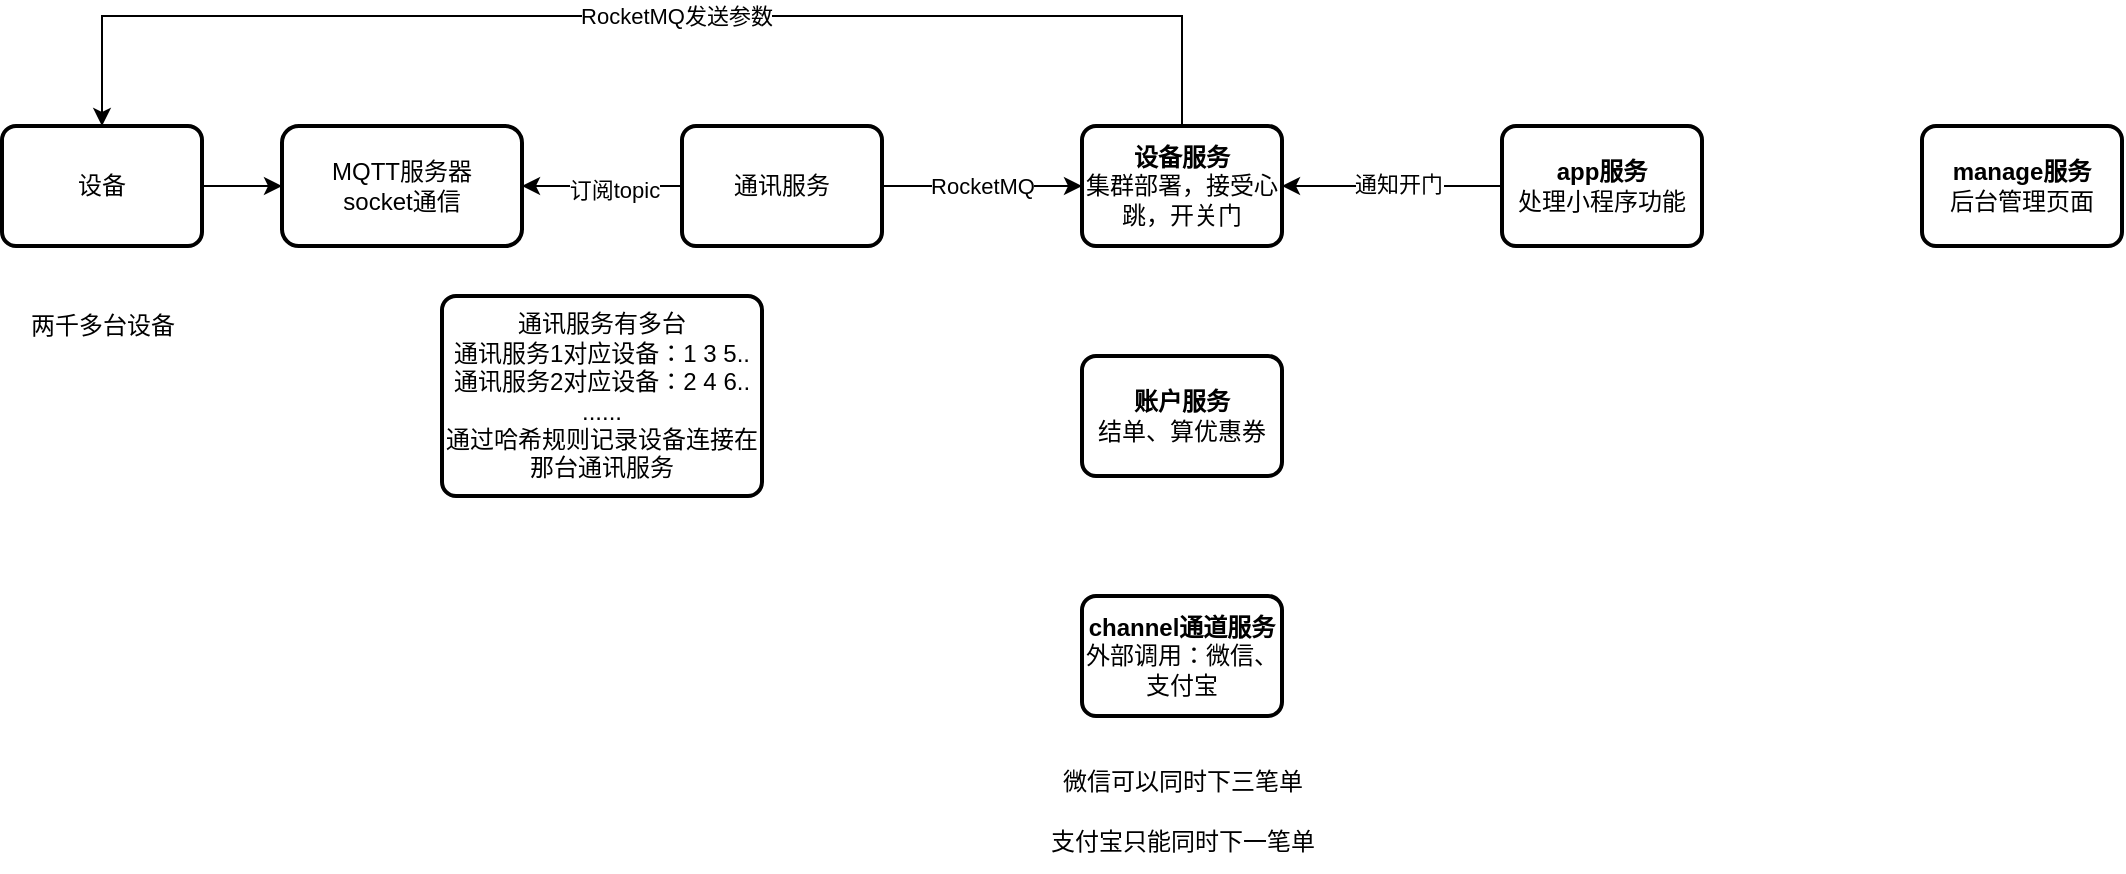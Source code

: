 <mxfile version="24.7.8" pages="5">
  <diagram id="_mmaKWedu-JH7YTA-TDT" name="服务划分">
    <mxGraphModel dx="1290" dy="635" grid="1" gridSize="10" guides="1" tooltips="1" connect="1" arrows="1" fold="1" page="1" pageScale="1" pageWidth="827" pageHeight="1169" math="0" shadow="0">
      <root>
        <mxCell id="0" />
        <mxCell id="1" parent="0" />
        <mxCell id="rz005IzD-bQBJyHV0kme-1" value="" style="edgeStyle=orthogonalEdgeStyle;rounded=0;orthogonalLoop=1;jettySize=auto;html=1;" parent="1" source="rz005IzD-bQBJyHV0kme-4" target="rz005IzD-bQBJyHV0kme-5" edge="1">
          <mxGeometry relative="1" as="geometry">
            <Array as="points">
              <mxPoint x="260" y="150" />
            </Array>
          </mxGeometry>
        </mxCell>
        <mxCell id="rz005IzD-bQBJyHV0kme-2" value="订阅topic" style="edgeLabel;html=1;align=center;verticalAlign=middle;resizable=0;points=[];" parent="rz005IzD-bQBJyHV0kme-1" vertex="1" connectable="0">
          <mxGeometry x="-0.152" y="2" relative="1" as="geometry">
            <mxPoint as="offset" />
          </mxGeometry>
        </mxCell>
        <mxCell id="rz005IzD-bQBJyHV0kme-3" value="RocketMQ" style="edgeStyle=orthogonalEdgeStyle;rounded=0;orthogonalLoop=1;jettySize=auto;html=1;" parent="1" source="rz005IzD-bQBJyHV0kme-4" target="rz005IzD-bQBJyHV0kme-14" edge="1">
          <mxGeometry relative="1" as="geometry" />
        </mxCell>
        <mxCell id="rz005IzD-bQBJyHV0kme-4" value="通讯服务" style="rounded=1;whiteSpace=wrap;html=1;absoluteArcSize=1;arcSize=14;strokeWidth=2;" parent="1" vertex="1">
          <mxGeometry x="390" y="125" width="100" height="60" as="geometry" />
        </mxCell>
        <mxCell id="rz005IzD-bQBJyHV0kme-5" value="MQTT服务器&lt;div&gt;socket通信&lt;/div&gt;" style="whiteSpace=wrap;html=1;rounded=1;arcSize=14;strokeWidth=2;" parent="1" vertex="1">
          <mxGeometry x="190" y="125" width="120" height="60" as="geometry" />
        </mxCell>
        <mxCell id="rz005IzD-bQBJyHV0kme-6" value="" style="edgeStyle=orthogonalEdgeStyle;rounded=0;orthogonalLoop=1;jettySize=auto;html=1;" parent="1" source="rz005IzD-bQBJyHV0kme-7" target="rz005IzD-bQBJyHV0kme-5" edge="1">
          <mxGeometry relative="1" as="geometry" />
        </mxCell>
        <mxCell id="rz005IzD-bQBJyHV0kme-7" value="设备" style="rounded=1;whiteSpace=wrap;html=1;absoluteArcSize=1;arcSize=14;strokeWidth=2;" parent="1" vertex="1">
          <mxGeometry x="50" y="125" width="100" height="60" as="geometry" />
        </mxCell>
        <mxCell id="rz005IzD-bQBJyHV0kme-8" value="&lt;b&gt;账户服务&lt;/b&gt;&lt;div&gt;结单、算优惠券&lt;/div&gt;" style="rounded=1;whiteSpace=wrap;html=1;absoluteArcSize=1;arcSize=14;strokeWidth=2;" parent="1" vertex="1">
          <mxGeometry x="590" y="240" width="100" height="60" as="geometry" />
        </mxCell>
        <mxCell id="rz005IzD-bQBJyHV0kme-9" value="&lt;b&gt;channel通道服务&lt;/b&gt;&lt;div&gt;外部调用：微信、支付宝&lt;br&gt;&lt;/div&gt;" style="rounded=1;whiteSpace=wrap;html=1;absoluteArcSize=1;arcSize=14;strokeWidth=2;" parent="1" vertex="1">
          <mxGeometry x="590" y="360" width="100" height="60" as="geometry" />
        </mxCell>
        <mxCell id="yI0N3lpq5wtWdbjJ06jj-1" value="" style="edgeStyle=orthogonalEdgeStyle;rounded=0;orthogonalLoop=1;jettySize=auto;html=1;" parent="1" source="rz005IzD-bQBJyHV0kme-10" target="rz005IzD-bQBJyHV0kme-14" edge="1">
          <mxGeometry relative="1" as="geometry" />
        </mxCell>
        <mxCell id="yI0N3lpq5wtWdbjJ06jj-2" value="通知开门" style="edgeLabel;html=1;align=center;verticalAlign=middle;resizable=0;points=[];" parent="yI0N3lpq5wtWdbjJ06jj-1" vertex="1" connectable="0">
          <mxGeometry x="-0.054" y="-1" relative="1" as="geometry">
            <mxPoint as="offset" />
          </mxGeometry>
        </mxCell>
        <mxCell id="rz005IzD-bQBJyHV0kme-10" value="&lt;b&gt;app服务&lt;/b&gt;&lt;div&gt;处理小程序功能&lt;/div&gt;" style="rounded=1;whiteSpace=wrap;html=1;absoluteArcSize=1;arcSize=14;strokeWidth=2;" parent="1" vertex="1">
          <mxGeometry x="800" y="125" width="100" height="60" as="geometry" />
        </mxCell>
        <mxCell id="rz005IzD-bQBJyHV0kme-11" value="&lt;b&gt;manage服务&lt;/b&gt;&lt;div&gt;后台管理页面&lt;/div&gt;" style="rounded=1;whiteSpace=wrap;html=1;absoluteArcSize=1;arcSize=14;strokeWidth=2;" parent="1" vertex="1">
          <mxGeometry x="1010" y="125" width="100" height="60" as="geometry" />
        </mxCell>
        <mxCell id="rz005IzD-bQBJyHV0kme-12" style="edgeStyle=orthogonalEdgeStyle;rounded=0;orthogonalLoop=1;jettySize=auto;html=1;entryX=0.5;entryY=0;entryDx=0;entryDy=0;" parent="1" source="rz005IzD-bQBJyHV0kme-14" target="rz005IzD-bQBJyHV0kme-7" edge="1">
          <mxGeometry relative="1" as="geometry">
            <Array as="points">
              <mxPoint x="640" y="70" />
              <mxPoint x="100" y="70" />
            </Array>
          </mxGeometry>
        </mxCell>
        <mxCell id="rz005IzD-bQBJyHV0kme-13" value="RocketMQ发送参数" style="edgeLabel;html=1;align=center;verticalAlign=middle;resizable=0;points=[];" parent="rz005IzD-bQBJyHV0kme-12" vertex="1" connectable="0">
          <mxGeometry x="-0.045" relative="1" as="geometry">
            <mxPoint x="2" as="offset" />
          </mxGeometry>
        </mxCell>
        <mxCell id="rz005IzD-bQBJyHV0kme-14" value="&lt;b&gt;设备服务&lt;/b&gt;&lt;div&gt;集群部署，接受心跳，开关门&lt;/div&gt;" style="rounded=1;whiteSpace=wrap;html=1;absoluteArcSize=1;arcSize=14;strokeWidth=2;" parent="1" vertex="1">
          <mxGeometry x="590" y="125" width="100" height="60" as="geometry" />
        </mxCell>
        <mxCell id="J6MmW372SjNbbnGJb2ZK-1" value="通讯服务有多台&lt;div&gt;通讯服务1对应设备：1 3 5..&lt;div&gt;通讯服务2&lt;span style=&quot;background-color: initial;&quot;&gt;对应设备&lt;/span&gt;&lt;span style=&quot;background-color: initial;&quot;&gt;：2 4 6..&lt;/span&gt;&lt;/div&gt;&lt;/div&gt;&lt;div&gt;&lt;span style=&quot;background-color: initial;&quot;&gt;......&lt;/span&gt;&lt;/div&gt;&lt;div&gt;通过哈希规则记录设备连接在那台通讯服务&lt;/div&gt;" style="rounded=1;whiteSpace=wrap;html=1;absoluteArcSize=1;arcSize=14;strokeWidth=2;" parent="1" vertex="1">
          <mxGeometry x="270" y="210" width="160" height="100" as="geometry" />
        </mxCell>
        <mxCell id="JGznQ-Zxpz_-ljCBLF32-1" value="微信可以同时下三笔单" style="text;html=1;align=center;verticalAlign=middle;resizable=0;points=[];autosize=1;strokeColor=none;fillColor=none;" parent="1" vertex="1">
          <mxGeometry x="570" y="438" width="140" height="30" as="geometry" />
        </mxCell>
        <mxCell id="JGznQ-Zxpz_-ljCBLF32-2" value="支付宝只能同时下一笔单" style="text;html=1;align=center;verticalAlign=middle;resizable=0;points=[];autosize=1;strokeColor=none;fillColor=none;" parent="1" vertex="1">
          <mxGeometry x="560" y="468" width="160" height="30" as="geometry" />
        </mxCell>
        <mxCell id="JIWTSPOe7DnRKa7prLQ3-1" value="两千多台设备" style="text;html=1;align=center;verticalAlign=middle;resizable=0;points=[];autosize=1;strokeColor=none;fillColor=none;" parent="1" vertex="1">
          <mxGeometry x="50" y="210" width="100" height="30" as="geometry" />
        </mxCell>
      </root>
    </mxGraphModel>
  </diagram>
  <diagram id="Tvsan3lRB1BJju_wXTPl" name="数据库设计">
    <mxGraphModel dx="1290" dy="635" grid="1" gridSize="10" guides="1" tooltips="1" connect="1" arrows="1" fold="1" page="1" pageScale="1" pageWidth="827" pageHeight="1169" math="0" shadow="0">
      <root>
        <mxCell id="0" />
        <mxCell id="1" parent="0" />
        <mxCell id="HB1MnKsnWOgQsZj4sdtt-2" value="设备类" style="rounded=1;whiteSpace=wrap;html=1;absoluteArcSize=1;arcSize=14;strokeWidth=2;" vertex="1" parent="1">
          <mxGeometry x="180" y="115" width="100" height="60" as="geometry" />
        </mxCell>
        <mxCell id="HB1MnKsnWOgQsZj4sdtt-3" value="商品类" style="rounded=1;whiteSpace=wrap;html=1;absoluteArcSize=1;arcSize=14;strokeWidth=2;" vertex="1" parent="1">
          <mxGeometry x="180" y="390" width="100" height="60" as="geometry" />
        </mxCell>
        <mxCell id="HB1MnKsnWOgQsZj4sdtt-4" value="订单类" style="rounded=1;whiteSpace=wrap;html=1;absoluteArcSize=1;arcSize=14;strokeWidth=2;" vertex="1" parent="1">
          <mxGeometry x="180" y="1205" width="100" height="60" as="geometry" />
        </mxCell>
        <mxCell id="HB1MnKsnWOgQsZj4sdtt-5" value="账户类" style="rounded=1;whiteSpace=wrap;html=1;absoluteArcSize=1;arcSize=14;strokeWidth=2;" vertex="1" parent="1">
          <mxGeometry x="180" y="535" width="100" height="60" as="geometry" />
        </mxCell>
        <mxCell id="HB1MnKsnWOgQsZj4sdtt-6" value="系统" style="rounded=1;whiteSpace=wrap;html=1;absoluteArcSize=1;arcSize=14;strokeWidth=2;" vertex="1" parent="1">
          <mxGeometry x="180" y="1460" width="100" height="60" as="geometry" />
        </mxCell>
        <mxCell id="HB1MnKsnWOgQsZj4sdtt-7" value="优惠券" style="rounded=1;whiteSpace=wrap;html=1;absoluteArcSize=1;arcSize=14;strokeWidth=2;" vertex="1" parent="1">
          <mxGeometry x="180" y="735" width="100" height="60" as="geometry" />
        </mxCell>
        <mxCell id="HB1MnKsnWOgQsZj4sdtt-8" value="活动" style="rounded=1;whiteSpace=wrap;html=1;absoluteArcSize=1;arcSize=14;strokeWidth=2;" vertex="1" parent="1">
          <mxGeometry x="180" y="960" width="100" height="60" as="geometry" />
        </mxCell>
        <mxCell id="HB1MnKsnWOgQsZj4sdtt-61" value="" style="edgeStyle=orthogonalEdgeStyle;rounded=0;orthogonalLoop=1;jettySize=auto;html=1;" edge="1" parent="1" source="HB1MnKsnWOgQsZj4sdtt-11" target="HB1MnKsnWOgQsZj4sdtt-60">
          <mxGeometry relative="1" as="geometry" />
        </mxCell>
        <mxCell id="HB1MnKsnWOgQsZj4sdtt-11" value="设备表" style="rounded=1;whiteSpace=wrap;html=1;absoluteArcSize=1;arcSize=14;strokeWidth=2;" vertex="1" parent="1">
          <mxGeometry x="364" y="25" width="100" height="30" as="geometry" />
        </mxCell>
        <mxCell id="HB1MnKsnWOgQsZj4sdtt-66" value="" style="edgeStyle=orthogonalEdgeStyle;rounded=0;orthogonalLoop=1;jettySize=auto;html=1;" edge="1" parent="1" source="HB1MnKsnWOgQsZj4sdtt-17" target="HB1MnKsnWOgQsZj4sdtt-62">
          <mxGeometry relative="1" as="geometry" />
        </mxCell>
        <mxCell id="HB1MnKsnWOgQsZj4sdtt-17" value="仓门表" style="rounded=1;whiteSpace=wrap;html=1;absoluteArcSize=1;arcSize=14;strokeWidth=2;" vertex="1" parent="1">
          <mxGeometry x="364" y="90" width="100" height="30" as="geometry" />
        </mxCell>
        <mxCell id="HB1MnKsnWOgQsZj4sdtt-71" style="edgeStyle=orthogonalEdgeStyle;rounded=0;orthogonalLoop=1;jettySize=auto;html=1;exitX=1;exitY=0.5;exitDx=0;exitDy=0;entryX=0;entryY=0.5;entryDx=0;entryDy=0;" edge="1" parent="1" source="HB1MnKsnWOgQsZj4sdtt-20" target="HB1MnKsnWOgQsZj4sdtt-63">
          <mxGeometry relative="1" as="geometry" />
        </mxCell>
        <mxCell id="HB1MnKsnWOgQsZj4sdtt-20" value="货道表" style="rounded=1;whiteSpace=wrap;html=1;absoluteArcSize=1;arcSize=14;strokeWidth=2;" vertex="1" parent="1">
          <mxGeometry x="364" y="145" width="100" height="30" as="geometry" />
        </mxCell>
        <mxCell id="HB1MnKsnWOgQsZj4sdtt-80" style="edgeStyle=orthogonalEdgeStyle;rounded=0;orthogonalLoop=1;jettySize=auto;html=1;exitX=1;exitY=0.5;exitDx=0;exitDy=0;entryX=0;entryY=0.5;entryDx=0;entryDy=0;" edge="1" parent="1" source="HB1MnKsnWOgQsZj4sdtt-21" target="HB1MnKsnWOgQsZj4sdtt-79">
          <mxGeometry relative="1" as="geometry" />
        </mxCell>
        <mxCell id="HB1MnKsnWOgQsZj4sdtt-21" value="设备重量记录表" style="rounded=1;whiteSpace=wrap;html=1;absoluteArcSize=1;arcSize=14;strokeWidth=2;" vertex="1" parent="1">
          <mxGeometry x="364" y="260" width="100" height="30" as="geometry" />
        </mxCell>
        <mxCell id="HB1MnKsnWOgQsZj4sdtt-25" value="购买" style="rounded=1;whiteSpace=wrap;html=1;absoluteArcSize=1;arcSize=14;strokeWidth=2;" vertex="1" parent="1">
          <mxGeometry x="1000" y="660" width="100" height="60" as="geometry" />
        </mxCell>
        <mxCell id="HB1MnKsnWOgQsZj4sdtt-26" value="补货" style="rounded=1;whiteSpace=wrap;html=1;absoluteArcSize=1;arcSize=14;strokeWidth=2;" vertex="1" parent="1">
          <mxGeometry x="1000" y="735" width="100" height="60" as="geometry" />
        </mxCell>
        <mxCell id="HB1MnKsnWOgQsZj4sdtt-27" value="校准" style="rounded=1;whiteSpace=wrap;html=1;absoluteArcSize=1;arcSize=14;strokeWidth=2;" vertex="1" parent="1">
          <mxGeometry x="1000" y="815" width="100" height="60" as="geometry" />
        </mxCell>
        <mxCell id="HB1MnKsnWOgQsZj4sdtt-28" value="灯、加热" style="rounded=1;whiteSpace=wrap;html=1;absoluteArcSize=1;arcSize=14;strokeWidth=2;" vertex="1" parent="1">
          <mxGeometry x="1000" y="895" width="100" height="60" as="geometry" />
        </mxCell>
        <mxCell id="HB1MnKsnWOgQsZj4sdtt-29" value="设备上下线" style="rounded=1;whiteSpace=wrap;html=1;absoluteArcSize=1;arcSize=14;strokeWidth=2;" vertex="1" parent="1">
          <mxGeometry x="1000" y="975" width="100" height="60" as="geometry" />
        </mxCell>
        <mxCell id="HB1MnKsnWOgQsZj4sdtt-32" value="" style="edgeStyle=orthogonalEdgeStyle;rounded=0;orthogonalLoop=1;jettySize=auto;html=1;" edge="1" parent="1" source="HB1MnKsnWOgQsZj4sdtt-30" target="HB1MnKsnWOgQsZj4sdtt-31">
          <mxGeometry relative="1" as="geometry" />
        </mxCell>
        <mxCell id="ZVIT9uTSS1x4Na3Hv9QF-2" value="" style="edgeStyle=orthogonalEdgeStyle;rounded=0;orthogonalLoop=1;jettySize=auto;html=1;" edge="1" parent="1" source="HB1MnKsnWOgQsZj4sdtt-30" target="ZVIT9uTSS1x4Na3Hv9QF-1">
          <mxGeometry relative="1" as="geometry" />
        </mxCell>
        <mxCell id="HB1MnKsnWOgQsZj4sdtt-30" value="长连接" style="rounded=1;whiteSpace=wrap;html=1;absoluteArcSize=1;arcSize=14;strokeWidth=2;" vertex="1" parent="1">
          <mxGeometry x="1300" y="50" width="100" height="50" as="geometry" />
        </mxCell>
        <mxCell id="HB1MnKsnWOgQsZj4sdtt-34" value="" style="edgeStyle=orthogonalEdgeStyle;rounded=0;orthogonalLoop=1;jettySize=auto;html=1;" edge="1" parent="1" source="HB1MnKsnWOgQsZj4sdtt-31" target="HB1MnKsnWOgQsZj4sdtt-33">
          <mxGeometry relative="1" as="geometry" />
        </mxCell>
        <mxCell id="HB1MnKsnWOgQsZj4sdtt-31" value="Socket(Netty)" style="rounded=1;whiteSpace=wrap;html=1;absoluteArcSize=1;arcSize=14;strokeWidth=2;" vertex="1" parent="1">
          <mxGeometry x="1120" y="160" width="100" height="50" as="geometry" />
        </mxCell>
        <mxCell id="HB1MnKsnWOgQsZj4sdtt-36" value="" style="edgeStyle=orthogonalEdgeStyle;rounded=0;orthogonalLoop=1;jettySize=auto;html=1;" edge="1" parent="1" source="HB1MnKsnWOgQsZj4sdtt-33" target="HB1MnKsnWOgQsZj4sdtt-35">
          <mxGeometry relative="1" as="geometry" />
        </mxCell>
        <mxCell id="HB1MnKsnWOgQsZj4sdtt-33" value="登录" style="rounded=1;whiteSpace=wrap;html=1;absoluteArcSize=1;arcSize=14;strokeWidth=2;" vertex="1" parent="1">
          <mxGeometry x="1120" y="275" width="100" height="50" as="geometry" />
        </mxCell>
        <mxCell id="HB1MnKsnWOgQsZj4sdtt-38" value="" style="edgeStyle=orthogonalEdgeStyle;rounded=0;orthogonalLoop=1;jettySize=auto;html=1;" edge="1" parent="1" source="HB1MnKsnWOgQsZj4sdtt-35" target="HB1MnKsnWOgQsZj4sdtt-37">
          <mxGeometry relative="1" as="geometry" />
        </mxCell>
        <mxCell id="HB1MnKsnWOgQsZj4sdtt-35" value="设备表初始化" style="rounded=1;whiteSpace=wrap;html=1;absoluteArcSize=1;arcSize=14;strokeWidth=2;" vertex="1" parent="1">
          <mxGeometry x="1120" y="370" width="100" height="50" as="geometry" />
        </mxCell>
        <mxCell id="ZVIT9uTSS1x4Na3Hv9QF-11" value="" style="edgeStyle=orthogonalEdgeStyle;rounded=0;orthogonalLoop=1;jettySize=auto;html=1;" edge="1" parent="1" source="HB1MnKsnWOgQsZj4sdtt-37" target="ZVIT9uTSS1x4Na3Hv9QF-10">
          <mxGeometry relative="1" as="geometry" />
        </mxCell>
        <mxCell id="HB1MnKsnWOgQsZj4sdtt-37" value="设备信息存缓存&lt;div&gt;（基本不怎么变）&lt;/div&gt;" style="rounded=1;whiteSpace=wrap;html=1;absoluteArcSize=1;arcSize=14;strokeWidth=2;" vertex="1" parent="1">
          <mxGeometry x="1120" y="480" width="100" height="50" as="geometry" />
        </mxCell>
        <mxCell id="HB1MnKsnWOgQsZj4sdtt-39" value="商品详情表" style="rounded=1;whiteSpace=wrap;html=1;absoluteArcSize=1;arcSize=14;strokeWidth=2;" vertex="1" parent="1">
          <mxGeometry x="364" y="430" width="100" height="30" as="geometry" />
        </mxCell>
        <mxCell id="HB1MnKsnWOgQsZj4sdtt-40" value="商品类型表" style="rounded=1;whiteSpace=wrap;html=1;absoluteArcSize=1;arcSize=14;strokeWidth=2;" vertex="1" parent="1">
          <mxGeometry x="364" y="380" width="100" height="30" as="geometry" />
        </mxCell>
        <mxCell id="HB1MnKsnWOgQsZj4sdtt-77" style="edgeStyle=orthogonalEdgeStyle;rounded=0;orthogonalLoop=1;jettySize=auto;html=1;entryX=0;entryY=0.5;entryDx=0;entryDy=0;" edge="1" parent="1" source="HB1MnKsnWOgQsZj4sdtt-41" target="HB1MnKsnWOgQsZj4sdtt-75">
          <mxGeometry relative="1" as="geometry" />
        </mxCell>
        <mxCell id="HB1MnKsnWOgQsZj4sdtt-41" value="设备心跳表" style="rounded=1;whiteSpace=wrap;html=1;absoluteArcSize=1;arcSize=14;strokeWidth=2;" vertex="1" parent="1">
          <mxGeometry x="364" y="205" width="100" height="30" as="geometry" />
        </mxCell>
        <mxCell id="HB1MnKsnWOgQsZj4sdtt-87" style="edgeStyle=orthogonalEdgeStyle;rounded=0;orthogonalLoop=1;jettySize=auto;html=1;exitX=1;exitY=0.5;exitDx=0;exitDy=0;entryX=0;entryY=0.5;entryDx=0;entryDy=0;" edge="1" parent="1" source="HB1MnKsnWOgQsZj4sdtt-42" target="HB1MnKsnWOgQsZj4sdtt-81">
          <mxGeometry relative="1" as="geometry" />
        </mxCell>
        <mxCell id="HB1MnKsnWOgQsZj4sdtt-42" value="补货订单表" style="rounded=1;whiteSpace=wrap;html=1;absoluteArcSize=1;arcSize=14;strokeWidth=2;" vertex="1" parent="1">
          <mxGeometry x="364" y="1100" width="100" height="30" as="geometry" />
        </mxCell>
        <mxCell id="HB1MnKsnWOgQsZj4sdtt-88" style="edgeStyle=orthogonalEdgeStyle;rounded=0;orthogonalLoop=1;jettySize=auto;html=1;entryX=0;entryY=0.5;entryDx=0;entryDy=0;" edge="1" parent="1" source="HB1MnKsnWOgQsZj4sdtt-43" target="HB1MnKsnWOgQsZj4sdtt-82">
          <mxGeometry relative="1" as="geometry" />
        </mxCell>
        <mxCell id="HB1MnKsnWOgQsZj4sdtt-43" value="补货订单详情表" style="rounded=1;whiteSpace=wrap;html=1;absoluteArcSize=1;arcSize=14;strokeWidth=2;" vertex="1" parent="1">
          <mxGeometry x="364" y="1164.5" width="100" height="30" as="geometry" />
        </mxCell>
        <mxCell id="HB1MnKsnWOgQsZj4sdtt-89" style="edgeStyle=orthogonalEdgeStyle;rounded=0;orthogonalLoop=1;jettySize=auto;html=1;entryX=0;entryY=0.5;entryDx=0;entryDy=0;" edge="1" parent="1" source="HB1MnKsnWOgQsZj4sdtt-44" target="HB1MnKsnWOgQsZj4sdtt-84">
          <mxGeometry relative="1" as="geometry" />
        </mxCell>
        <mxCell id="HB1MnKsnWOgQsZj4sdtt-44" value="校准订单表" style="rounded=1;whiteSpace=wrap;html=1;absoluteArcSize=1;arcSize=14;strokeWidth=2;" vertex="1" parent="1">
          <mxGeometry x="364" y="1230" width="100" height="30" as="geometry" />
        </mxCell>
        <mxCell id="HB1MnKsnWOgQsZj4sdtt-45" value="订单详情表" style="rounded=1;whiteSpace=wrap;html=1;absoluteArcSize=1;arcSize=14;strokeWidth=2;" vertex="1" parent="1">
          <mxGeometry x="364" y="1400" width="100" height="30" as="geometry" />
        </mxCell>
        <mxCell id="HB1MnKsnWOgQsZj4sdtt-90" style="edgeStyle=orthogonalEdgeStyle;rounded=0;orthogonalLoop=1;jettySize=auto;html=1;entryX=0;entryY=0.5;entryDx=0;entryDy=0;" edge="1" parent="1" source="HB1MnKsnWOgQsZj4sdtt-46" target="HB1MnKsnWOgQsZj4sdtt-86">
          <mxGeometry relative="1" as="geometry" />
        </mxCell>
        <mxCell id="HB1MnKsnWOgQsZj4sdtt-46" value="购买订单表" style="rounded=1;whiteSpace=wrap;html=1;absoluteArcSize=1;arcSize=14;strokeWidth=2;" vertex="1" parent="1">
          <mxGeometry x="364" y="1290" width="100" height="30" as="geometry" />
        </mxCell>
        <mxCell id="HB1MnKsnWOgQsZj4sdtt-47" value="通道订单表" style="rounded=1;whiteSpace=wrap;html=1;absoluteArcSize=1;arcSize=14;strokeWidth=2;" vertex="1" parent="1">
          <mxGeometry x="364" y="1350" width="100" height="30" as="geometry" />
        </mxCell>
        <mxCell id="HB1MnKsnWOgQsZj4sdtt-48" value="优惠券配置表" style="rounded=1;whiteSpace=wrap;html=1;absoluteArcSize=1;arcSize=14;strokeWidth=2;" vertex="1" parent="1">
          <mxGeometry x="364" y="675" width="100" height="30" as="geometry" />
        </mxCell>
        <mxCell id="HB1MnKsnWOgQsZj4sdtt-49" value="优惠发放用户表" style="rounded=1;whiteSpace=wrap;html=1;absoluteArcSize=1;arcSize=14;strokeWidth=2;" vertex="1" parent="1">
          <mxGeometry x="364" y="720" width="100" height="30" as="geometry" />
        </mxCell>
        <mxCell id="HB1MnKsnWOgQsZj4sdtt-50" value="优惠发放详情表" style="rounded=1;whiteSpace=wrap;html=1;absoluteArcSize=1;arcSize=14;strokeWidth=2;" vertex="1" parent="1">
          <mxGeometry x="364" y="765" width="100" height="30" as="geometry" />
        </mxCell>
        <mxCell id="HB1MnKsnWOgQsZj4sdtt-51" value="优惠使用详情表" style="rounded=1;whiteSpace=wrap;html=1;absoluteArcSize=1;arcSize=14;strokeWidth=2;" vertex="1" parent="1">
          <mxGeometry x="364" y="815" width="100" height="30" as="geometry" />
        </mxCell>
        <mxCell id="HB1MnKsnWOgQsZj4sdtt-54" value="账户表" style="rounded=1;whiteSpace=wrap;html=1;absoluteArcSize=1;arcSize=14;strokeWidth=2;" vertex="1" parent="1">
          <mxGeometry x="364" y="530" width="100" height="30" as="geometry" />
        </mxCell>
        <mxCell id="HB1MnKsnWOgQsZj4sdtt-55" value="账户详情表" style="rounded=1;whiteSpace=wrap;html=1;absoluteArcSize=1;arcSize=14;strokeWidth=2;" vertex="1" parent="1">
          <mxGeometry x="364" y="570" width="100" height="30" as="geometry" />
        </mxCell>
        <mxCell id="HB1MnKsnWOgQsZj4sdtt-56" value="活动表" style="rounded=1;whiteSpace=wrap;html=1;absoluteArcSize=1;arcSize=14;strokeWidth=2;" vertex="1" parent="1">
          <mxGeometry x="364" y="930" width="100" height="30" as="geometry" />
        </mxCell>
        <mxCell id="HB1MnKsnWOgQsZj4sdtt-57" value="充值活动表" style="rounded=1;whiteSpace=wrap;html=1;absoluteArcSize=1;arcSize=14;strokeWidth=2;" vertex="1" parent="1">
          <mxGeometry x="364" y="975" width="100" height="30" as="geometry" />
        </mxCell>
        <mxCell id="HB1MnKsnWOgQsZj4sdtt-58" value="充值订单表" style="rounded=1;whiteSpace=wrap;html=1;absoluteArcSize=1;arcSize=14;strokeWidth=2;" vertex="1" parent="1">
          <mxGeometry x="364" y="1020" width="100" height="30" as="geometry" />
        </mxCell>
        <mxCell id="HB1MnKsnWOgQsZj4sdtt-60" value="设备uid、sn、设备状态012、设备类型、加热开关、&lt;div&gt;地址信息、经纬度&lt;/div&gt;" style="rounded=1;whiteSpace=wrap;html=1;absoluteArcSize=1;arcSize=14;strokeWidth=2;" vertex="1" parent="1">
          <mxGeometry x="545" y="10" width="160" height="60" as="geometry" />
        </mxCell>
        <mxCell id="HB1MnKsnWOgQsZj4sdtt-63" value="货道uid、设备uid、仓门uid、&lt;div&gt;货道重量、货道商品最大数量、补货触发阈值、商品uid、商品现有库存数量、货道状态&lt;/div&gt;" style="rounded=1;whiteSpace=wrap;html=1;absoluteArcSize=1;arcSize=14;strokeWidth=2;" vertex="1" parent="1">
          <mxGeometry x="550" y="135" width="260" height="50" as="geometry" />
        </mxCell>
        <mxCell id="HB1MnKsnWOgQsZj4sdtt-62" value="仓门uid、设备uid、仓门状态012、" style="rounded=1;whiteSpace=wrap;html=1;absoluteArcSize=1;arcSize=14;strokeWidth=2;" vertex="1" parent="1">
          <mxGeometry x="550" y="85" width="120" height="40" as="geometry" />
        </mxCell>
        <mxCell id="HB1MnKsnWOgQsZj4sdtt-75" value="设备uid、设备温度、&lt;div&gt;信号强度、心跳时间&lt;/div&gt;" style="whiteSpace=wrap;html=1;rounded=1;arcSize=14;strokeWidth=2;" vertex="1" parent="1">
          <mxGeometry x="550" y="200" width="140" height="40" as="geometry" />
        </mxCell>
        <mxCell id="HB1MnKsnWOgQsZj4sdtt-79" value="货道uid、货道重量、&lt;div&gt;重量是否稳定01&lt;/div&gt;" style="whiteSpace=wrap;html=1;rounded=1;arcSize=14;strokeWidth=2;" vertex="1" parent="1">
          <mxGeometry x="550" y="255" width="140" height="40" as="geometry" />
        </mxCell>
        <mxCell id="HB1MnKsnWOgQsZj4sdtt-81" value="补货单uid、补货单号、&lt;div&gt;补货员uid、设备uid、&lt;/div&gt;&lt;div&gt;仓门uid、补货状态012&lt;/div&gt;" style="rounded=1;whiteSpace=wrap;html=1;absoluteArcSize=1;arcSize=14;strokeWidth=2;" vertex="1" parent="1">
          <mxGeometry x="530" y="1090" width="140" height="50" as="geometry" />
        </mxCell>
        <mxCell id="HB1MnKsnWOgQsZj4sdtt-82" value="补货详情uid、补货单uid、补货单号、货道uid、补货数量、补货完成库存数量，补货状态、数据来源01" style="rounded=1;whiteSpace=wrap;html=1;absoluteArcSize=1;arcSize=14;strokeWidth=2;" vertex="1" parent="1">
          <mxGeometry x="530" y="1152" width="190" height="55" as="geometry" />
        </mxCell>
        <mxCell id="HB1MnKsnWOgQsZj4sdtt-83" value="补货产生的订单" style="text;html=1;align=center;verticalAlign=middle;resizable=0;points=[];autosize=1;strokeColor=none;fillColor=none;" vertex="1" parent="1">
          <mxGeometry x="675" y="1098" width="110" height="30" as="geometry" />
        </mxCell>
        <mxCell id="HB1MnKsnWOgQsZj4sdtt-84" value="校准单uid、校准单号、&lt;div&gt;操作员uid、设备uid、货道uid&lt;div&gt;仓门uid、订单状态012&lt;/div&gt;&lt;/div&gt;" style="rounded=1;whiteSpace=wrap;html=1;absoluteArcSize=1;arcSize=14;strokeWidth=2;" vertex="1" parent="1">
          <mxGeometry x="530" y="1220" width="160" height="50" as="geometry" />
        </mxCell>
        <mxCell id="HB1MnKsnWOgQsZj4sdtt-85" value="校准货道的订单" style="text;html=1;align=center;verticalAlign=middle;resizable=0;points=[];autosize=1;strokeColor=none;fillColor=none;" vertex="1" parent="1">
          <mxGeometry x="717" y="1230" width="110" height="30" as="geometry" />
        </mxCell>
        <mxCell id="HB1MnKsnWOgQsZj4sdtt-86" value="用户uid、设备uid、仓门uid、订单金额、实付金额、下单时间、开门时间、支付时间、小程序类型01、&lt;span style=&quot;background-color: initial;&quot;&gt;订单状态0123456、支付状态0123、操作状态0123（是否开门）&lt;/span&gt;" style="rounded=1;whiteSpace=wrap;html=1;absoluteArcSize=1;arcSize=14;strokeWidth=2;" vertex="1" parent="1">
          <mxGeometry x="530" y="1280" width="310" height="50" as="geometry" />
        </mxCell>
        <mxCell id="HB1MnKsnWOgQsZj4sdtt-92" value="业务类型" style="rounded=1;whiteSpace=wrap;html=1;" vertex="1" parent="1">
          <mxGeometry x="780" y="810" width="120" height="60" as="geometry" />
        </mxCell>
        <mxCell id="HB1MnKsnWOgQsZj4sdtt-94" value="一个设备对应两个仓门" style="text;html=1;align=center;verticalAlign=middle;resizable=0;points=[];autosize=1;strokeColor=none;fillColor=none;" vertex="1" parent="1">
          <mxGeometry x="700" y="90" width="140" height="30" as="geometry" />
        </mxCell>
        <mxCell id="ZVIT9uTSS1x4Na3Hv9QF-7" value="" style="edgeStyle=orthogonalEdgeStyle;rounded=0;orthogonalLoop=1;jettySize=auto;html=1;" edge="1" parent="1" source="ZVIT9uTSS1x4Na3Hv9QF-1" target="ZVIT9uTSS1x4Na3Hv9QF-3">
          <mxGeometry relative="1" as="geometry" />
        </mxCell>
        <mxCell id="ZVIT9uTSS1x4Na3Hv9QF-13" value="" style="edgeStyle=orthogonalEdgeStyle;rounded=0;orthogonalLoop=1;jettySize=auto;html=1;" edge="1" parent="1" source="ZVIT9uTSS1x4Na3Hv9QF-1" target="ZVIT9uTSS1x4Na3Hv9QF-12">
          <mxGeometry relative="1" as="geometry" />
        </mxCell>
        <mxCell id="ZVIT9uTSS1x4Na3Hv9QF-16" value="" style="edgeStyle=orthogonalEdgeStyle;rounded=0;orthogonalLoop=1;jettySize=auto;html=1;" edge="1" parent="1" source="ZVIT9uTSS1x4Na3Hv9QF-1" target="ZVIT9uTSS1x4Na3Hv9QF-12">
          <mxGeometry relative="1" as="geometry" />
        </mxCell>
        <mxCell id="ZVIT9uTSS1x4Na3Hv9QF-1" value="发送心跳" style="rounded=1;whiteSpace=wrap;html=1;absoluteArcSize=1;arcSize=14;strokeWidth=2;" vertex="1" parent="1">
          <mxGeometry x="1300" y="160" width="100" height="50" as="geometry" />
        </mxCell>
        <mxCell id="ZVIT9uTSS1x4Na3Hv9QF-6" value="" style="edgeStyle=orthogonalEdgeStyle;rounded=0;orthogonalLoop=1;jettySize=auto;html=1;" edge="1" parent="1" source="ZVIT9uTSS1x4Na3Hv9QF-3" target="ZVIT9uTSS1x4Na3Hv9QF-5">
          <mxGeometry relative="1" as="geometry" />
        </mxCell>
        <mxCell id="ZVIT9uTSS1x4Na3Hv9QF-3" value="redis保存心跳" style="rounded=1;whiteSpace=wrap;html=1;absoluteArcSize=1;arcSize=14;strokeWidth=2;" vertex="1" parent="1">
          <mxGeometry x="1300" y="275" width="100" height="50" as="geometry" />
        </mxCell>
        <mxCell id="ZVIT9uTSS1x4Na3Hv9QF-4" value="&lt;div&gt;redis哈希结构&lt;/div&gt;heart&amp;nbsp; sn1 30s&lt;div&gt;&amp;nbsp; &amp;nbsp; &amp;nbsp; &amp;nbsp; &amp;nbsp; sn2 30s&lt;/div&gt;" style="rounded=1;whiteSpace=wrap;html=1;absoluteArcSize=1;arcSize=14;strokeWidth=2;" vertex="1" parent="1">
          <mxGeometry x="1430" y="275" width="100" height="50" as="geometry" />
        </mxCell>
        <mxCell id="ZVIT9uTSS1x4Na3Hv9QF-9" value="" style="edgeStyle=orthogonalEdgeStyle;rounded=0;orthogonalLoop=1;jettySize=auto;html=1;" edge="1" parent="1" source="ZVIT9uTSS1x4Na3Hv9QF-5" target="ZVIT9uTSS1x4Na3Hv9QF-8">
          <mxGeometry relative="1" as="geometry" />
        </mxCell>
        <mxCell id="ZVIT9uTSS1x4Na3Hv9QF-5" value="过期回调" style="rounded=1;whiteSpace=wrap;html=1;absoluteArcSize=1;arcSize=14;strokeWidth=2;" vertex="1" parent="1">
          <mxGeometry x="1300" y="370" width="100" height="50" as="geometry" />
        </mxCell>
        <mxCell id="ZVIT9uTSS1x4Na3Hv9QF-8" value="设备下线" style="rounded=1;whiteSpace=wrap;html=1;absoluteArcSize=1;arcSize=14;strokeWidth=2;" vertex="1" parent="1">
          <mxGeometry x="1300" y="480" width="100" height="50" as="geometry" />
        </mxCell>
        <mxCell id="ZVIT9uTSS1x4Na3Hv9QF-15" value="" style="edgeStyle=orthogonalEdgeStyle;rounded=0;orthogonalLoop=1;jettySize=auto;html=1;" edge="1" parent="1" source="ZVIT9uTSS1x4Na3Hv9QF-10" target="ZVIT9uTSS1x4Na3Hv9QF-14">
          <mxGeometry relative="1" as="geometry" />
        </mxCell>
        <mxCell id="ZVIT9uTSS1x4Na3Hv9QF-10" value="sn、设备状态、最后一次心跳时间..." style="rounded=1;whiteSpace=wrap;html=1;absoluteArcSize=1;arcSize=14;strokeWidth=2;" vertex="1" parent="1">
          <mxGeometry x="940" y="480" width="100" height="50" as="geometry" />
        </mxCell>
        <mxCell id="ZVIT9uTSS1x4Na3Hv9QF-18" value="" style="edgeStyle=orthogonalEdgeStyle;rounded=0;orthogonalLoop=1;jettySize=auto;html=1;" edge="1" parent="1" source="ZVIT9uTSS1x4Na3Hv9QF-12" target="ZVIT9uTSS1x4Na3Hv9QF-17">
          <mxGeometry relative="1" as="geometry" />
        </mxCell>
        <mxCell id="ZVIT9uTSS1x4Na3Hv9QF-12" value="定时1min轮询心跳&lt;div&gt;遍历最后一次心跳时间&lt;/div&gt;" style="rounded=1;whiteSpace=wrap;html=1;absoluteArcSize=1;arcSize=14;strokeWidth=2;" vertex="1" parent="1">
          <mxGeometry x="1480" y="160" width="100" height="50" as="geometry" />
        </mxCell>
        <mxCell id="ZVIT9uTSS1x4Na3Hv9QF-14" value="收到心跳就更新最后一次时间" style="rounded=1;whiteSpace=wrap;html=1;absoluteArcSize=1;arcSize=14;strokeWidth=2;" vertex="1" parent="1">
          <mxGeometry x="940" y="570" width="100" height="50" as="geometry" />
        </mxCell>
        <mxCell id="ZVIT9uTSS1x4Na3Hv9QF-22" value="" style="edgeStyle=orthogonalEdgeStyle;rounded=0;orthogonalLoop=1;jettySize=auto;html=1;" edge="1" parent="1" source="ZVIT9uTSS1x4Na3Hv9QF-17" target="ZVIT9uTSS1x4Na3Hv9QF-19">
          <mxGeometry relative="1" as="geometry" />
        </mxCell>
        <mxCell id="ZVIT9uTSS1x4Na3Hv9QF-17" value="&lt;b&gt;心跳计数器&lt;/b&gt;&lt;div&gt;2000台设备，1min&lt;span style=&quot;background-color: initial;&quot;&gt;4000心跳&lt;/span&gt;&lt;/div&gt;&lt;div&gt;80%的阈值，3200次心跳&lt;/div&gt;&lt;div&gt;正常&lt;/div&gt;" style="rounded=1;whiteSpace=wrap;html=1;absoluteArcSize=1;arcSize=14;strokeWidth=2;" vertex="1" parent="1">
          <mxGeometry x="1660" y="145" width="160" height="80" as="geometry" />
        </mxCell>
        <mxCell id="ZVIT9uTSS1x4Na3Hv9QF-19" value="如果要下线，检查心跳计数器小于3200，先不给下线，说明服务出问题，先不给下线" style="rounded=1;whiteSpace=wrap;html=1;absoluteArcSize=1;arcSize=14;strokeWidth=2;" vertex="1" parent="1">
          <mxGeometry x="1660" y="255" width="160" height="80" as="geometry" />
        </mxCell>
        <mxCell id="ZVIT9uTSS1x4Na3Hv9QF-20" value="自我保护机制" style="text;html=1;align=center;verticalAlign=middle;resizable=0;points=[];autosize=1;strokeColor=none;fillColor=none;" vertex="1" parent="1">
          <mxGeometry x="1684" y="105" width="100" height="30" as="geometry" />
        </mxCell>
        <mxCell id="ZVIT9uTSS1x4Na3Hv9QF-21" value="如：第一次心跳5S，第二次35S就到了" style="text;html=1;align=center;verticalAlign=middle;resizable=0;points=[];autosize=1;strokeColor=none;fillColor=none;" vertex="1" parent="1">
          <mxGeometry x="1625" y="360" width="230" height="30" as="geometry" />
        </mxCell>
        <mxCell id="MKWD--2Ake05pg9fZmaW-4" value="" style="swimlane;startSize=0;" vertex="1" parent="1">
          <mxGeometry x="350" y="10" width="150" height="290" as="geometry" />
        </mxCell>
        <mxCell id="MKWD--2Ake05pg9fZmaW-5" value="" style="swimlane;startSize=0;" vertex="1" parent="1">
          <mxGeometry x="350" y="360" width="150" height="120" as="geometry" />
        </mxCell>
        <mxCell id="MKWD--2Ake05pg9fZmaW-6" value="" style="swimlane;startSize=0;" vertex="1" parent="1">
          <mxGeometry x="350" y="1080" width="150" height="370" as="geometry" />
        </mxCell>
        <mxCell id="MKWD--2Ake05pg9fZmaW-7" value="" style="swimlane;startSize=0;" vertex="1" parent="1">
          <mxGeometry x="350" y="505" width="150" height="115" as="geometry" />
        </mxCell>
        <mxCell id="MKWD--2Ake05pg9fZmaW-8" value="" style="swimlane;startSize=0;" vertex="1" parent="1">
          <mxGeometry x="350" y="920" width="150" height="140" as="geometry" />
        </mxCell>
        <mxCell id="MKWD--2Ake05pg9fZmaW-10" value="" style="swimlane;startSize=0;" vertex="1" parent="1">
          <mxGeometry x="350" y="660" width="150" height="200" as="geometry" />
        </mxCell>
      </root>
    </mxGraphModel>
  </diagram>
  <diagram id="C5RBs43oDa-KdzZeNtuy" name="小程序app下单流程">
    <mxGraphModel dx="1290" dy="541" grid="1" gridSize="10" guides="1" tooltips="1" connect="1" arrows="1" fold="1" page="1" pageScale="1" pageWidth="827" pageHeight="1169" math="0" shadow="0">
      <root>
        <mxCell id="WIyWlLk6GJQsqaUBKTNV-0" />
        <mxCell id="WIyWlLk6GJQsqaUBKTNV-1" parent="WIyWlLk6GJQsqaUBKTNV-0" />
        <mxCell id="12C6LShC_6Dfq5QouzWi-2" value="" style="edgeStyle=orthogonalEdgeStyle;rounded=0;orthogonalLoop=1;jettySize=auto;html=1;" edge="1" parent="WIyWlLk6GJQsqaUBKTNV-1" source="12C6LShC_6Dfq5QouzWi-0" target="12C6LShC_6Dfq5QouzWi-1">
          <mxGeometry relative="1" as="geometry" />
        </mxCell>
        <mxCell id="12C6LShC_6Dfq5QouzWi-0" value="用户APP下单流程" style="strokeWidth=2;html=1;shape=mxgraph.flowchart.terminator;whiteSpace=wrap;" vertex="1" parent="WIyWlLk6GJQsqaUBKTNV-1">
          <mxGeometry x="250" y="110" width="100" height="60" as="geometry" />
        </mxCell>
        <mxCell id="12C6LShC_6Dfq5QouzWi-4" value="" style="edgeStyle=orthogonalEdgeStyle;rounded=0;orthogonalLoop=1;jettySize=auto;html=1;" edge="1" parent="WIyWlLk6GJQsqaUBKTNV-1" source="12C6LShC_6Dfq5QouzWi-1" target="12C6LShC_6Dfq5QouzWi-3">
          <mxGeometry relative="1" as="geometry" />
        </mxCell>
        <mxCell id="12C6LShC_6Dfq5QouzWi-1" value="用户扫码开门" style="rounded=1;whiteSpace=wrap;html=1;strokeWidth=2;" vertex="1" parent="WIyWlLk6GJQsqaUBKTNV-1">
          <mxGeometry x="240" y="250" width="120" height="60" as="geometry" />
        </mxCell>
        <mxCell id="12C6LShC_6Dfq5QouzWi-8" value="" style="edgeStyle=orthogonalEdgeStyle;rounded=0;orthogonalLoop=1;jettySize=auto;html=1;" edge="1" parent="WIyWlLk6GJQsqaUBKTNV-1" source="12C6LShC_6Dfq5QouzWi-3" target="12C6LShC_6Dfq5QouzWi-7">
          <mxGeometry relative="1" as="geometry" />
        </mxCell>
        <mxCell id="sHwbM8AoxcGB93GjoSef-1" value="" style="edgeStyle=orthogonalEdgeStyle;rounded=0;orthogonalLoop=1;jettySize=auto;html=1;" edge="1" parent="WIyWlLk6GJQsqaUBKTNV-1" source="12C6LShC_6Dfq5QouzWi-3" target="sHwbM8AoxcGB93GjoSef-0">
          <mxGeometry relative="1" as="geometry" />
        </mxCell>
        <mxCell id="12C6LShC_6Dfq5QouzWi-3" value="&lt;b&gt;用户参数校验&lt;/b&gt;" style="rounded=1;whiteSpace=wrap;html=1;strokeWidth=2;" vertex="1" parent="WIyWlLk6GJQsqaUBKTNV-1">
          <mxGeometry x="237.5" y="390" width="125" height="50" as="geometry" />
        </mxCell>
        <mxCell id="sHwbM8AoxcGB93GjoSef-4" value="" style="edgeStyle=orthogonalEdgeStyle;rounded=0;orthogonalLoop=1;jettySize=auto;html=1;" edge="1" parent="WIyWlLk6GJQsqaUBKTNV-1" source="12C6LShC_6Dfq5QouzWi-7" target="sHwbM8AoxcGB93GjoSef-3">
          <mxGeometry relative="1" as="geometry" />
        </mxCell>
        <mxCell id="sHwbM8AoxcGB93GjoSef-6" value="" style="edgeStyle=orthogonalEdgeStyle;rounded=0;orthogonalLoop=1;jettySize=auto;html=1;" edge="1" parent="WIyWlLk6GJQsqaUBKTNV-1" source="12C6LShC_6Dfq5QouzWi-7" target="sHwbM8AoxcGB93GjoSef-5">
          <mxGeometry relative="1" as="geometry" />
        </mxCell>
        <mxCell id="12C6LShC_6Dfq5QouzWi-7" value="加分布式锁" style="rounded=1;whiteSpace=wrap;html=1;strokeWidth=2;" vertex="1" parent="WIyWlLk6GJQsqaUBKTNV-1">
          <mxGeometry x="240" y="510" width="120" height="50" as="geometry" />
        </mxCell>
        <mxCell id="sHwbM8AoxcGB93GjoSef-0" value="检查用户是否有未支付订单&lt;div&gt;校验设备是否正常&lt;/div&gt;&lt;div&gt;舱门是否正常&lt;/div&gt;&lt;div&gt;校验货道是否匹配商品&lt;/div&gt;" style="rounded=1;whiteSpace=wrap;html=1;strokeWidth=2;" vertex="1" parent="WIyWlLk6GJQsqaUBKTNV-1">
          <mxGeometry x="10" y="375" width="147.5" height="80" as="geometry" />
        </mxCell>
        <mxCell id="sHwbM8AoxcGB93GjoSef-3" value="同一时间：一个门只能一个用户购买&lt;div&gt;补货开门、改价格也是这把锁&lt;/div&gt;&lt;div&gt;&lt;br&gt;&lt;/div&gt;" style="rounded=1;whiteSpace=wrap;html=1;strokeWidth=2;" vertex="1" parent="WIyWlLk6GJQsqaUBKTNV-1">
          <mxGeometry x="10" y="495" width="160" height="80" as="geometry" />
        </mxCell>
        <mxCell id="sHwbM8AoxcGB93GjoSef-8" value="" style="edgeStyle=orthogonalEdgeStyle;rounded=0;orthogonalLoop=1;jettySize=auto;html=1;" edge="1" parent="WIyWlLk6GJQsqaUBKTNV-1" source="sHwbM8AoxcGB93GjoSef-5" target="sHwbM8AoxcGB93GjoSef-7">
          <mxGeometry relative="1" as="geometry" />
        </mxCell>
        <mxCell id="sHwbM8AoxcGB93GjoSef-5" value="&lt;b&gt;生成订单号&lt;/b&gt;" style="rounded=1;whiteSpace=wrap;html=1;strokeWidth=2;" vertex="1" parent="WIyWlLk6GJQsqaUBKTNV-1">
          <mxGeometry x="240" y="630" width="120" height="50" as="geometry" />
        </mxCell>
        <mxCell id="sHwbM8AoxcGB93GjoSef-10" value="" style="edgeStyle=orthogonalEdgeStyle;rounded=0;orthogonalLoop=1;jettySize=auto;html=1;" edge="1" parent="WIyWlLk6GJQsqaUBKTNV-1" source="sHwbM8AoxcGB93GjoSef-7" target="sHwbM8AoxcGB93GjoSef-9">
          <mxGeometry relative="1" as="geometry">
            <Array as="points">
              <mxPoint x="430" y="785" />
              <mxPoint x="430" y="275" />
            </Array>
          </mxGeometry>
        </mxCell>
        <mxCell id="sHwbM8AoxcGB93GjoSef-7" value="&lt;b&gt;保存订单&lt;/b&gt;&lt;div&gt;订单状态为未授权&lt;/div&gt;&lt;div&gt;仓门状态为为开门&lt;/div&gt;&lt;div&gt;支付状态为未支付&lt;/div&gt;" style="rounded=1;whiteSpace=wrap;html=1;strokeWidth=2;" vertex="1" parent="WIyWlLk6GJQsqaUBKTNV-1">
          <mxGeometry x="240" y="750" width="120" height="70" as="geometry" />
        </mxCell>
        <mxCell id="sHwbM8AoxcGB93GjoSef-12" value="" style="edgeStyle=orthogonalEdgeStyle;rounded=0;orthogonalLoop=1;jettySize=auto;html=1;" edge="1" parent="WIyWlLk6GJQsqaUBKTNV-1" source="sHwbM8AoxcGB93GjoSef-9" target="sHwbM8AoxcGB93GjoSef-11">
          <mxGeometry relative="1" as="geometry" />
        </mxCell>
        <mxCell id="sHwbM8AoxcGB93GjoSef-16" value="" style="edgeStyle=orthogonalEdgeStyle;rounded=0;orthogonalLoop=1;jettySize=auto;html=1;" edge="1" parent="WIyWlLk6GJQsqaUBKTNV-1" source="sHwbM8AoxcGB93GjoSef-9" target="sHwbM8AoxcGB93GjoSef-15">
          <mxGeometry relative="1" as="geometry" />
        </mxCell>
        <mxCell id="sHwbM8AoxcGB93GjoSef-9" value="微信、支付宝端创建预授权订单" style="rounded=1;whiteSpace=wrap;html=1;strokeWidth=2;" vertex="1" parent="WIyWlLk6GJQsqaUBKTNV-1">
          <mxGeometry x="480" y="250" width="120" height="50" as="geometry" />
        </mxCell>
        <mxCell id="sHwbM8AoxcGB93GjoSef-14" value="" style="edgeStyle=orthogonalEdgeStyle;rounded=0;orthogonalLoop=1;jettySize=auto;html=1;" edge="1" parent="WIyWlLk6GJQsqaUBKTNV-1" source="sHwbM8AoxcGB93GjoSef-11" target="sHwbM8AoxcGB93GjoSef-13">
          <mxGeometry relative="1" as="geometry" />
        </mxCell>
        <mxCell id="sHwbM8AoxcGB93GjoSef-21" value="" style="edgeStyle=orthogonalEdgeStyle;rounded=0;orthogonalLoop=1;jettySize=auto;html=1;" edge="1" parent="WIyWlLk6GJQsqaUBKTNV-1" source="sHwbM8AoxcGB93GjoSef-11" target="sHwbM8AoxcGB93GjoSef-20">
          <mxGeometry relative="1" as="geometry" />
        </mxCell>
        <mxCell id="sHwbM8AoxcGB93GjoSef-11" value="更改订单状态为授权中" style="rounded=1;whiteSpace=wrap;html=1;strokeWidth=2;" vertex="1" parent="WIyWlLk6GJQsqaUBKTNV-1">
          <mxGeometry x="480" y="380" width="120" height="50" as="geometry" />
        </mxCell>
        <mxCell id="sHwbM8AoxcGB93GjoSef-13" value="微信界面未知&lt;div&gt;定时任务超过1min未授权取消订单，释放分布式锁&lt;/div&gt;" style="rounded=1;whiteSpace=wrap;html=1;strokeWidth=2;" vertex="1" parent="WIyWlLk6GJQsqaUBKTNV-1">
          <mxGeometry x="680" y="370" width="120" height="70" as="geometry" />
        </mxCell>
        <mxCell id="sHwbM8AoxcGB93GjoSef-15" value="订单号告诉微信支付宝做预授权、免密支付，创建成功再开门" style="rounded=1;whiteSpace=wrap;html=1;strokeWidth=2;" vertex="1" parent="WIyWlLk6GJQsqaUBKTNV-1">
          <mxGeometry x="680" y="250" width="120" height="50" as="geometry" />
        </mxCell>
        <mxCell id="sHwbM8AoxcGB93GjoSef-17" value="支付宝、微信支付分签约预授权，可以后面用来支付" style="text;html=1;align=center;verticalAlign=middle;resizable=0;points=[];autosize=1;strokeColor=none;fillColor=none;" vertex="1" parent="WIyWlLk6GJQsqaUBKTNV-1">
          <mxGeometry x="390" y="200" width="300" height="30" as="geometry" />
        </mxCell>
        <mxCell id="sHwbM8AoxcGB93GjoSef-19" value="定时任务，或用延时消息" style="text;html=1;align=center;verticalAlign=middle;resizable=0;points=[];autosize=1;strokeColor=none;fillColor=none;" vertex="1" parent="WIyWlLk6GJQsqaUBKTNV-1">
          <mxGeometry x="660" y="340" width="160" height="30" as="geometry" />
        </mxCell>
        <mxCell id="sHwbM8AoxcGB93GjoSef-23" value="" style="edgeStyle=orthogonalEdgeStyle;rounded=0;orthogonalLoop=1;jettySize=auto;html=1;" edge="1" parent="WIyWlLk6GJQsqaUBKTNV-1" source="sHwbM8AoxcGB93GjoSef-20" target="sHwbM8AoxcGB93GjoSef-22">
          <mxGeometry relative="1" as="geometry" />
        </mxCell>
        <mxCell id="sHwbM8AoxcGB93GjoSef-25" value="" style="edgeStyle=orthogonalEdgeStyle;rounded=0;orthogonalLoop=1;jettySize=auto;html=1;" edge="1" parent="WIyWlLk6GJQsqaUBKTNV-1" source="sHwbM8AoxcGB93GjoSef-20" target="sHwbM8AoxcGB93GjoSef-24">
          <mxGeometry relative="1" as="geometry" />
        </mxCell>
        <mxCell id="sHwbM8AoxcGB93GjoSef-20" value="返回前端拉起信用授权，输入密码认证" style="rounded=1;whiteSpace=wrap;html=1;strokeWidth=2;" vertex="1" parent="WIyWlLk6GJQsqaUBKTNV-1">
          <mxGeometry x="480" y="510" width="120" height="50" as="geometry" />
        </mxCell>
        <mxCell id="sHwbM8AoxcGB93GjoSef-27" value="" style="edgeStyle=orthogonalEdgeStyle;rounded=0;orthogonalLoop=1;jettySize=auto;html=1;" edge="1" parent="WIyWlLk6GJQsqaUBKTNV-1" source="sHwbM8AoxcGB93GjoSef-22" target="sHwbM8AoxcGB93GjoSef-26">
          <mxGeometry relative="1" as="geometry" />
        </mxCell>
        <mxCell id="sHwbM8AoxcGB93GjoSef-22" value="回调授权成功，更改订单状态为&lt;b&gt;授权成功&lt;/b&gt;" style="rounded=1;whiteSpace=wrap;html=1;strokeWidth=2;" vertex="1" parent="WIyWlLk6GJQsqaUBKTNV-1">
          <mxGeometry x="680" y="510" width="120" height="50" as="geometry" />
        </mxCell>
        <mxCell id="sHwbM8AoxcGB93GjoSef-24" value="用户操作完成" style="strokeWidth=2;html=1;shape=mxgraph.flowchart.terminator;whiteSpace=wrap;" vertex="1" parent="WIyWlLk6GJQsqaUBKTNV-1">
          <mxGeometry x="490" y="630" width="100" height="60" as="geometry" />
        </mxCell>
        <mxCell id="sHwbM8AoxcGB93GjoSef-29" value="" style="edgeStyle=orthogonalEdgeStyle;rounded=0;orthogonalLoop=1;jettySize=auto;html=1;" edge="1" parent="WIyWlLk6GJQsqaUBKTNV-1" source="sHwbM8AoxcGB93GjoSef-26" target="sHwbM8AoxcGB93GjoSef-28">
          <mxGeometry relative="1" as="geometry" />
        </mxCell>
        <mxCell id="v3sdVp-0Pb3BsuNVeRYt-0" value="保险" style="edgeLabel;html=1;align=center;verticalAlign=middle;resizable=0;points=[];" vertex="1" connectable="0" parent="sHwbM8AoxcGB93GjoSef-29">
          <mxGeometry x="-0.15" y="-1" relative="1" as="geometry">
            <mxPoint as="offset" />
          </mxGeometry>
        </mxCell>
        <mxCell id="LviFiSIzcgDLLVsNyvzU-1" value="" style="edgeStyle=orthogonalEdgeStyle;rounded=0;orthogonalLoop=1;jettySize=auto;html=1;" edge="1" parent="WIyWlLk6GJQsqaUBKTNV-1" source="sHwbM8AoxcGB93GjoSef-26" target="LviFiSIzcgDLLVsNyvzU-0">
          <mxGeometry relative="1" as="geometry" />
        </mxCell>
        <mxCell id="sHwbM8AoxcGB93GjoSef-26" value="发送消息通知&lt;b&gt;货柜设备服务，开启仓门&lt;/b&gt;" style="rounded=1;whiteSpace=wrap;html=1;strokeWidth=2;" vertex="1" parent="WIyWlLk6GJQsqaUBKTNV-1">
          <mxGeometry x="680" y="640" width="120" height="50" as="geometry" />
        </mxCell>
        <mxCell id="sHwbM8AoxcGB93GjoSef-28" value="定时任务：舱门一直没开，取消订单，订单状态设置为异常" style="rounded=1;whiteSpace=wrap;html=1;strokeWidth=2;" vertex="1" parent="WIyWlLk6GJQsqaUBKTNV-1">
          <mxGeometry x="880" y="640" width="120" height="50" as="geometry" />
        </mxCell>
        <mxCell id="LviFiSIzcgDLLVsNyvzU-0" value="购买订单表" style="strokeWidth=2;html=1;shape=mxgraph.flowchart.database;whiteSpace=wrap;" vertex="1" parent="WIyWlLk6GJQsqaUBKTNV-1">
          <mxGeometry x="705" y="730" width="70" height="80" as="geometry" />
        </mxCell>
      </root>
    </mxGraphModel>
  </diagram>
  <diagram id="lP9W9_bwQSpXR4bxz724" name="设备服务">
    <mxGraphModel dx="1290" dy="635" grid="1" gridSize="10" guides="1" tooltips="1" connect="1" arrows="1" fold="1" page="1" pageScale="1" pageWidth="827" pageHeight="1169" math="0" shadow="0">
      <root>
        <mxCell id="0" />
        <mxCell id="1" parent="0" />
        <mxCell id="WKDUl6PxpLN5j0pVtLqM-3" value="" style="edgeStyle=orthogonalEdgeStyle;rounded=0;orthogonalLoop=1;jettySize=auto;html=1;" parent="1" source="WKDUl6PxpLN5j0pVtLqM-1" target="WKDUl6PxpLN5j0pVtLqM-2" edge="1">
          <mxGeometry relative="1" as="geometry" />
        </mxCell>
        <mxCell id="WKDUl6PxpLN5j0pVtLqM-1" value="收到下单请求" style="strokeWidth=2;html=1;shape=mxgraph.flowchart.terminator;whiteSpace=wrap;" parent="1" vertex="1">
          <mxGeometry x="210" y="150" width="100" height="60" as="geometry" />
        </mxCell>
        <mxCell id="WKDUl6PxpLN5j0pVtLqM-5" value="" style="edgeStyle=orthogonalEdgeStyle;rounded=0;orthogonalLoop=1;jettySize=auto;html=1;" parent="1" source="WKDUl6PxpLN5j0pVtLqM-2" target="WKDUl6PxpLN5j0pVtLqM-4" edge="1">
          <mxGeometry relative="1" as="geometry" />
        </mxCell>
        <mxCell id="WKDUl6PxpLN5j0pVtLqM-7" value="" style="edgeStyle=orthogonalEdgeStyle;rounded=0;orthogonalLoop=1;jettySize=auto;html=1;" parent="1" source="WKDUl6PxpLN5j0pVtLqM-2" target="WKDUl6PxpLN5j0pVtLqM-6" edge="1">
          <mxGeometry relative="1" as="geometry" />
        </mxCell>
        <mxCell id="WKDUl6PxpLN5j0pVtLqM-2" value="建立仓门订单缓存" style="rounded=1;whiteSpace=wrap;html=1;strokeWidth=2;" parent="1" vertex="1">
          <mxGeometry x="200" y="280" width="120" height="60" as="geometry" />
        </mxCell>
        <mxCell id="WKDUl6PxpLN5j0pVtLqM-4" value="缓存：订单号，&lt;b&gt;当前舱门各货道重量&lt;/b&gt;，设备id、仓门id、userid" style="whiteSpace=wrap;html=1;rounded=1;strokeWidth=2;" parent="1" vertex="1">
          <mxGeometry x="400" y="280" width="120" height="60" as="geometry" />
        </mxCell>
        <mxCell id="JsDU8NLvN8efZuY7gjRE-2" value="" style="edgeStyle=orthogonalEdgeStyle;rounded=0;orthogonalLoop=1;jettySize=auto;html=1;" parent="1" source="WKDUl6PxpLN5j0pVtLqM-6" target="JsDU8NLvN8efZuY7gjRE-1" edge="1">
          <mxGeometry relative="1" as="geometry" />
        </mxCell>
        <mxCell id="WKDUl6PxpLN5j0pVtLqM-6" value="检查设备连接在哪台通讯服务上" style="rounded=1;whiteSpace=wrap;html=1;strokeWidth=2;" parent="1" vertex="1">
          <mxGeometry x="200" y="420" width="120" height="60" as="geometry" />
        </mxCell>
        <mxCell id="JsDU8NLvN8efZuY7gjRE-1" value="根据&lt;b&gt;设备类型&lt;/b&gt;选择不同的&lt;b&gt;执行器&lt;/b&gt;发送字节码或MQTT消息" style="rounded=1;whiteSpace=wrap;html=1;strokeWidth=2;" parent="1" vertex="1">
          <mxGeometry x="200" y="560" width="120" height="60" as="geometry" />
        </mxCell>
        <mxCell id="JsDU8NLvN8efZuY7gjRE-3" value="不同设备的通信协议不一样" style="text;html=1;align=center;verticalAlign=middle;resizable=0;points=[];autosize=1;strokeColor=none;fillColor=none;" parent="1" vertex="1">
          <mxGeometry x="350" y="570" width="170" height="30" as="geometry" />
        </mxCell>
      </root>
    </mxGraphModel>
  </diagram>
  <diagram id="TQeRZn2sawfEglswqtB8" name="manage服务">
    <mxGraphModel dx="1290" dy="635" grid="1" gridSize="10" guides="1" tooltips="1" connect="1" arrows="1" fold="1" page="1" pageScale="1" pageWidth="827" pageHeight="1169" math="0" shadow="0">
      <root>
        <mxCell id="0" />
        <mxCell id="1" parent="0" />
        <mxCell id="fOmpOUSKuiHL8BsP1QxZ-1" value="" style="edgeStyle=orthogonalEdgeStyle;rounded=0;orthogonalLoop=1;jettySize=auto;html=1;" edge="1" parent="1" source="fOmpOUSKuiHL8BsP1QxZ-2" target="fOmpOUSKuiHL8BsP1QxZ-4">
          <mxGeometry relative="1" as="geometry" />
        </mxCell>
        <mxCell id="fOmpOUSKuiHL8BsP1QxZ-2" value="初始化设备" style="whiteSpace=wrap;html=1;rounded=1;strokeWidth=2;" vertex="1" parent="1">
          <mxGeometry x="230" y="170" width="120" height="60" as="geometry" />
        </mxCell>
        <mxCell id="fOmpOUSKuiHL8BsP1QxZ-3" value="" style="edgeStyle=orthogonalEdgeStyle;rounded=0;orthogonalLoop=1;jettySize=auto;html=1;" edge="1" parent="1" source="fOmpOUSKuiHL8BsP1QxZ-4" target="fOmpOUSKuiHL8BsP1QxZ-5">
          <mxGeometry relative="1" as="geometry" />
        </mxCell>
        <mxCell id="fOmpOUSKuiHL8BsP1QxZ-4" value="配置仓门、货道、商品" style="whiteSpace=wrap;html=1;rounded=1;strokeWidth=2;" vertex="1" parent="1">
          <mxGeometry x="230" y="290" width="120" height="60" as="geometry" />
        </mxCell>
        <mxCell id="fOmpOUSKuiHL8BsP1QxZ-5" value="通知货柜修改价签" style="whiteSpace=wrap;html=1;rounded=1;strokeWidth=2;" vertex="1" parent="1">
          <mxGeometry x="230" y="410" width="120" height="60" as="geometry" />
        </mxCell>
        <mxCell id="fOmpOUSKuiHL8BsP1QxZ-12" value="" style="edgeStyle=orthogonalEdgeStyle;rounded=0;orthogonalLoop=1;jettySize=auto;html=1;" edge="1" parent="1" source="fOmpOUSKuiHL8BsP1QxZ-6" target="fOmpOUSKuiHL8BsP1QxZ-8">
          <mxGeometry relative="1" as="geometry" />
        </mxCell>
        <mxCell id="fOmpOUSKuiHL8BsP1QxZ-13" style="edgeStyle=orthogonalEdgeStyle;rounded=0;orthogonalLoop=1;jettySize=auto;html=1;" edge="1" parent="1" source="fOmpOUSKuiHL8BsP1QxZ-6" target="fOmpOUSKuiHL8BsP1QxZ-10">
          <mxGeometry relative="1" as="geometry" />
        </mxCell>
        <mxCell id="fOmpOUSKuiHL8BsP1QxZ-14" style="edgeStyle=orthogonalEdgeStyle;rounded=0;orthogonalLoop=1;jettySize=auto;html=1;entryX=0.5;entryY=0;entryDx=0;entryDy=0;" edge="1" parent="1" source="fOmpOUSKuiHL8BsP1QxZ-6" target="fOmpOUSKuiHL8BsP1QxZ-2">
          <mxGeometry relative="1" as="geometry" />
        </mxCell>
        <mxCell id="fOmpOUSKuiHL8BsP1QxZ-6" value="管理服务" style="strokeWidth=2;html=1;shape=mxgraph.flowchart.terminator;whiteSpace=wrap;" vertex="1" parent="1">
          <mxGeometry x="434" y="10" width="100" height="60" as="geometry" />
        </mxCell>
        <mxCell id="fOmpOUSKuiHL8BsP1QxZ-8" value="去皮、校准" style="whiteSpace=wrap;html=1;rounded=1;strokeWidth=2;" vertex="1" parent="1">
          <mxGeometry x="424" y="170" width="120" height="60" as="geometry" />
        </mxCell>
        <mxCell id="fOmpOUSKuiHL8BsP1QxZ-10" value="补货" style="whiteSpace=wrap;html=1;rounded=1;strokeWidth=2;" vertex="1" parent="1">
          <mxGeometry x="614" y="170" width="120" height="60" as="geometry" />
        </mxCell>
      </root>
    </mxGraphModel>
  </diagram>
</mxfile>
